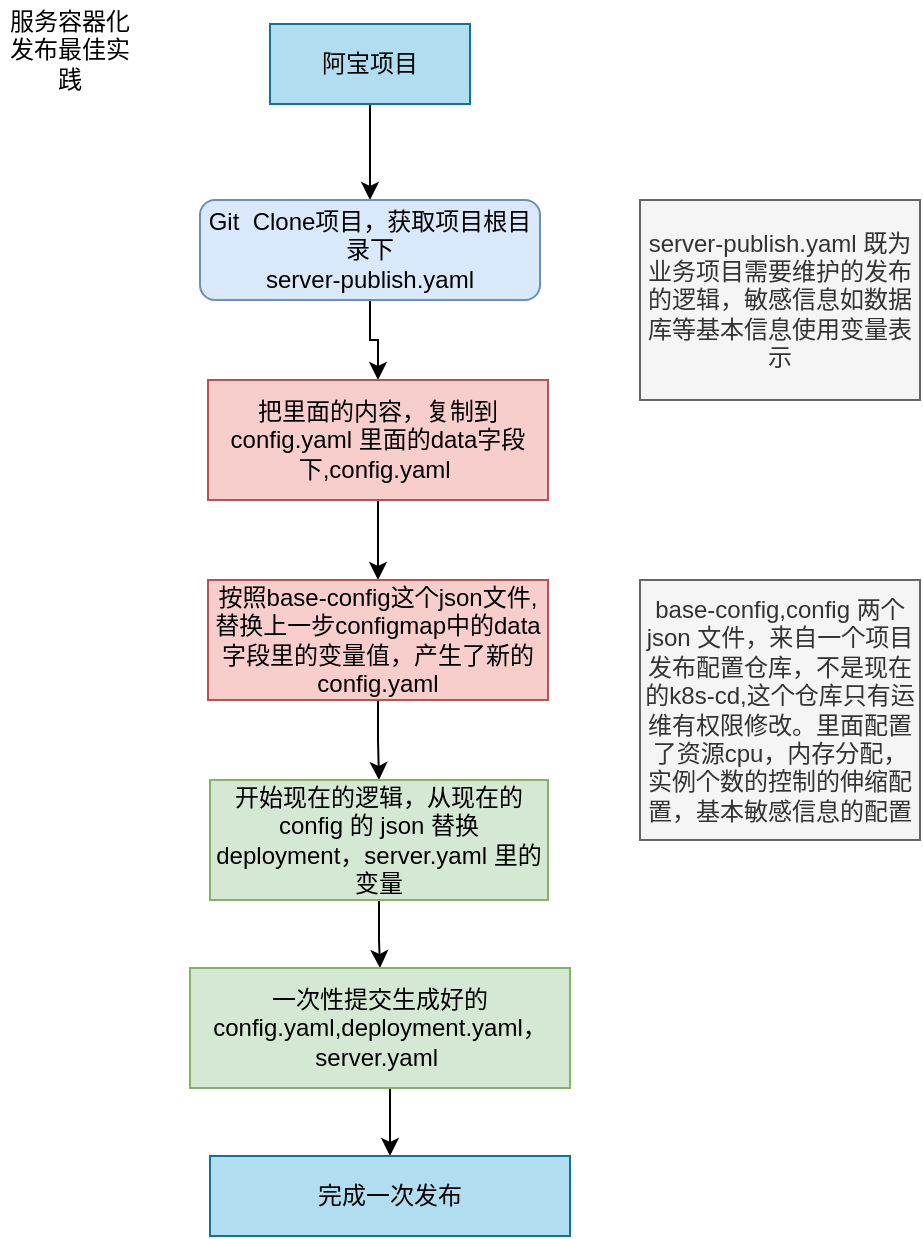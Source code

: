 <mxfile version="10.8.4" type="github"><diagram name="持续发布最佳实践" id="c7558073-3199-34d8-9f00-42111426c3f3"><mxGraphModel dx="754" dy="386" grid="1" gridSize="10" guides="1" tooltips="1" connect="1" arrows="1" fold="1" page="1" pageScale="1" pageWidth="826" pageHeight="1169" background="#ffffff" math="0" shadow="0"><root><mxCell id="0"/><mxCell id="1" parent="0"/><mxCell id="j17lErusbJFJsdA7YiMM-98" style="edgeStyle=orthogonalEdgeStyle;rounded=0;orthogonalLoop=1;jettySize=auto;html=1;exitX=0.5;exitY=1;exitDx=0;exitDy=0;entryX=0.5;entryY=0;entryDx=0;entryDy=0;" edge="1" parent="1" source="j17lErusbJFJsdA7YiMM-96" target="j17lErusbJFJsdA7YiMM-97"><mxGeometry relative="1" as="geometry"/></mxCell><mxCell id="j17lErusbJFJsdA7YiMM-96" value="阿宝项目" style="rounded=0;whiteSpace=wrap;html=1;fillColor=#b1ddf0;strokeColor=#10739e;" vertex="1" parent="1"><mxGeometry x="405" y="52" width="100" height="40" as="geometry"/></mxCell><mxCell id="j17lErusbJFJsdA7YiMM-101" style="edgeStyle=orthogonalEdgeStyle;rounded=0;orthogonalLoop=1;jettySize=auto;html=1;entryX=0.5;entryY=0;entryDx=0;entryDy=0;" edge="1" parent="1" source="j17lErusbJFJsdA7YiMM-97" target="j17lErusbJFJsdA7YiMM-100"><mxGeometry relative="1" as="geometry"/></mxCell><mxCell id="j17lErusbJFJsdA7YiMM-97" value="Git&amp;nbsp; Clone项目，获取项目根目录下&lt;br&gt;server-publish.yaml&lt;br&gt;" style="rounded=1;whiteSpace=wrap;html=1;fillColor=#dae8fc;strokeColor=#6c8ebf;" vertex="1" parent="1"><mxGeometry x="370" y="140" width="170" height="50" as="geometry"/></mxCell><mxCell id="j17lErusbJFJsdA7YiMM-103" style="edgeStyle=orthogonalEdgeStyle;rounded=0;orthogonalLoop=1;jettySize=auto;html=1;exitX=0.5;exitY=1;exitDx=0;exitDy=0;entryX=0.5;entryY=0;entryDx=0;entryDy=0;" edge="1" parent="1" source="j17lErusbJFJsdA7YiMM-100" target="j17lErusbJFJsdA7YiMM-102"><mxGeometry relative="1" as="geometry"/></mxCell><mxCell id="j17lErusbJFJsdA7YiMM-100" value="把里面的内容，复制到config.yaml 里面的data字段下,config.yaml&amp;nbsp;" style="rounded=0;whiteSpace=wrap;html=1;fillColor=#f8cecc;strokeColor=#b85450;" vertex="1" parent="1"><mxGeometry x="374" y="230" width="170" height="60" as="geometry"/></mxCell><mxCell id="j17lErusbJFJsdA7YiMM-108" style="edgeStyle=orthogonalEdgeStyle;rounded=0;orthogonalLoop=1;jettySize=auto;html=1;exitX=0.5;exitY=1;exitDx=0;exitDy=0;entryX=0.5;entryY=0;entryDx=0;entryDy=0;" edge="1" parent="1" source="j17lErusbJFJsdA7YiMM-102" target="j17lErusbJFJsdA7YiMM-104"><mxGeometry relative="1" as="geometry"/></mxCell><mxCell id="j17lErusbJFJsdA7YiMM-102" value="按照base-config这个json文件,替换上一步configmap中的data字段里的变量值，产生了新的config.yaml" style="rounded=0;whiteSpace=wrap;html=1;fillColor=#f8cecc;strokeColor=#b85450;" vertex="1" parent="1"><mxGeometry x="374" y="330" width="170" height="60" as="geometry"/></mxCell><mxCell id="j17lErusbJFJsdA7YiMM-110" style="edgeStyle=orthogonalEdgeStyle;rounded=0;orthogonalLoop=1;jettySize=auto;html=1;exitX=0.5;exitY=1;exitDx=0;exitDy=0;" edge="1" parent="1" source="j17lErusbJFJsdA7YiMM-104" target="j17lErusbJFJsdA7YiMM-109"><mxGeometry relative="1" as="geometry"/></mxCell><mxCell id="j17lErusbJFJsdA7YiMM-104" value="开始现在的逻辑，从现在的config 的 json 替换deployment，server.yaml 里的变量" style="rounded=0;whiteSpace=wrap;html=1;fillColor=#d5e8d4;strokeColor=#82b366;" vertex="1" parent="1"><mxGeometry x="375" y="430" width="169" height="60" as="geometry"/></mxCell><mxCell id="j17lErusbJFJsdA7YiMM-105" value="服务容器化发布最佳实践" style="text;html=1;strokeColor=none;fillColor=none;align=center;verticalAlign=middle;whiteSpace=wrap;rounded=0;" vertex="1" parent="1"><mxGeometry x="270" y="40" width="70" height="50" as="geometry"/></mxCell><mxCell id="j17lErusbJFJsdA7YiMM-114" style="edgeStyle=orthogonalEdgeStyle;rounded=0;orthogonalLoop=1;jettySize=auto;html=1;exitX=0.5;exitY=1;exitDx=0;exitDy=0;entryX=0.5;entryY=0;entryDx=0;entryDy=0;" edge="1" parent="1" source="j17lErusbJFJsdA7YiMM-109" target="j17lErusbJFJsdA7YiMM-113"><mxGeometry relative="1" as="geometry"/></mxCell><mxCell id="j17lErusbJFJsdA7YiMM-109" value="一次性提交生成好的config.yaml,deployment.yaml，server.yaml&amp;nbsp;&lt;br&gt;" style="rounded=0;whiteSpace=wrap;html=1;fillColor=#d5e8d4;strokeColor=#82b366;" vertex="1" parent="1"><mxGeometry x="365" y="524" width="190" height="60" as="geometry"/></mxCell><mxCell id="j17lErusbJFJsdA7YiMM-111" value="server-publish.yaml 既为业务项目需要维护的发布的逻辑，敏感信息如数据库等基本信息使用变量表示" style="text;html=1;strokeColor=#666666;fillColor=#f5f5f5;align=center;verticalAlign=middle;whiteSpace=wrap;rounded=0;fontColor=#333333;" vertex="1" parent="1"><mxGeometry x="590" y="140" width="140" height="100" as="geometry"/></mxCell><mxCell id="j17lErusbJFJsdA7YiMM-112" value="base-config,config 两个json 文件，来自一个项目发布配置仓库，不是现在的k8s-cd,这个仓库只有运维有权限修改。里面配置了资源cpu，内存分配，实例个数的控制的伸缩配置，基本敏感信息的配置" style="text;html=1;strokeColor=#666666;fillColor=#f5f5f5;align=center;verticalAlign=middle;whiteSpace=wrap;rounded=0;fontColor=#333333;" vertex="1" parent="1"><mxGeometry x="590" y="330" width="140" height="130" as="geometry"/></mxCell><mxCell id="j17lErusbJFJsdA7YiMM-113" value="完成一次发布" style="rounded=0;whiteSpace=wrap;html=1;fillColor=#b1ddf0;strokeColor=#10739e;" vertex="1" parent="1"><mxGeometry x="375" y="618" width="180" height="40" as="geometry"/></mxCell></root></mxGraphModel></diagram></mxfile>